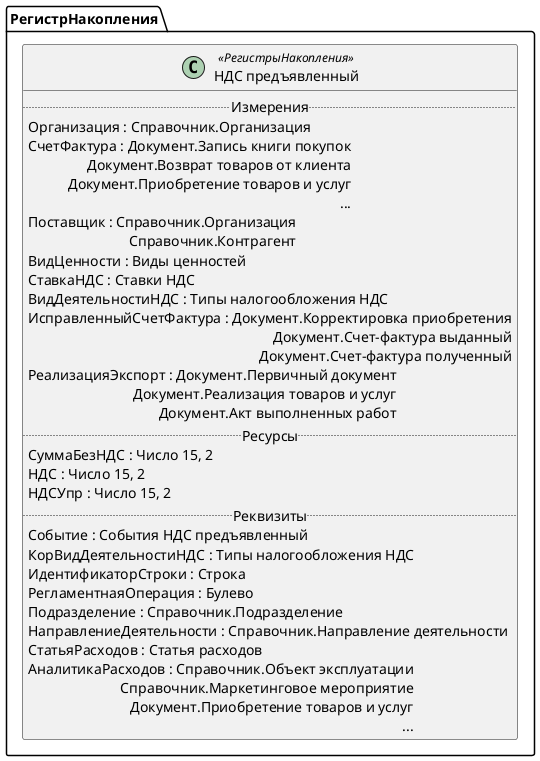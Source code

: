﻿@startuml НДСПредъявленный
'!include templates.wsd
'..\include templates.wsd
class РегистрНакопления.НДСПредъявленный as "НДС предъявленный" <<РегистрыНакопления>>
{
..Измерения..
Организация : Справочник.Организация
СчетФактура : Документ.Запись книги покупок\rДокумент.Возврат товаров от клиента\rДокумент.Приобретение товаров и услуг\r...
Поставщик : Справочник.Организация\rСправочник.Контрагент
ВидЦенности : Виды ценностей
СтавкаНДС : Ставки НДС
ВидДеятельностиНДС : Типы налогообложения НДС
ИсправленныйСчетФактура : Документ.Корректировка приобретения\rДокумент.Счет-фактура выданный\rДокумент.Счет-фактура полученный
РеализацияЭкспорт : Документ.Первичный документ\rДокумент.Реализация товаров и услуг\rДокумент.Акт выполненных работ
..Ресурсы..
СуммаБезНДС : Число 15, 2
НДС : Число 15, 2
НДСУпр : Число 15, 2
..Реквизиты..
Событие : События НДС предъявленный
КорВидДеятельностиНДС : Типы налогообложения НДС
ИдентификаторСтроки : Строка
РегламентнаяОперация : Булево
Подразделение : Справочник.Подразделение
НаправлениеДеятельности : Справочник.Направление деятельности
СтатьяРасходов : Статья расходов
АналитикаРасходов : Справочник.Объект эксплуатации\rСправочник.Маркетинговое мероприятие\rДокумент.Приобретение товаров и услуг\r...
}
@enduml
